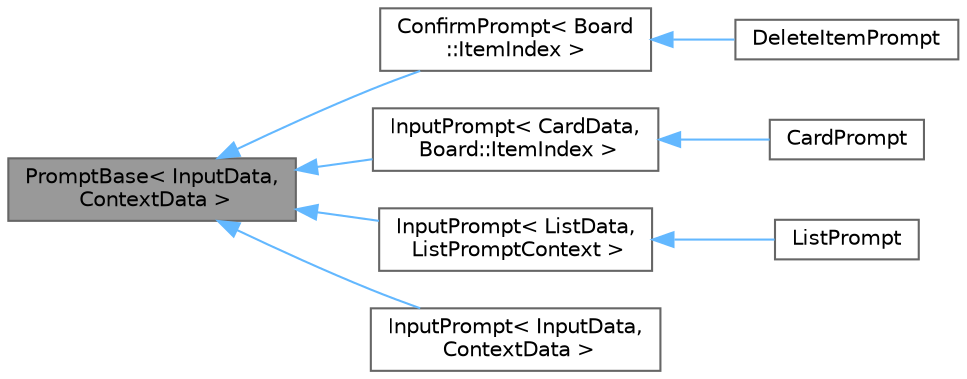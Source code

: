 digraph "PromptBase&lt; InputData, ContextData &gt;"
{
 // LATEX_PDF_SIZE
  bgcolor="transparent";
  edge [fontname=Helvetica,fontsize=10,labelfontname=Helvetica,labelfontsize=10];
  node [fontname=Helvetica,fontsize=10,shape=box,height=0.2,width=0.4];
  rankdir="LR";
  Node1 [id="Node000001",label="PromptBase\< InputData,\l ContextData \>",height=0.2,width=0.4,color="gray40", fillcolor="grey60", style="filled", fontcolor="black",tooltip=" "];
  Node1 -> Node2 [id="edge1_Node000001_Node000002",dir="back",color="steelblue1",style="solid",tooltip=" "];
  Node2 [id="Node000002",label="ConfirmPrompt\< Board\l::ItemIndex \>",height=0.2,width=0.4,color="gray40", fillcolor="white", style="filled",URL="$classConfirmPrompt.html",tooltip=" "];
  Node2 -> Node3 [id="edge2_Node000002_Node000003",dir="back",color="steelblue1",style="solid",tooltip=" "];
  Node3 [id="Node000003",label="DeleteItemPrompt",height=0.2,width=0.4,color="gray40", fillcolor="white", style="filled",URL="$classDeleteItemPrompt.html",tooltip="Prompt for adding new or editing a card."];
  Node1 -> Node4 [id="edge3_Node000001_Node000004",dir="back",color="steelblue1",style="solid",tooltip=" "];
  Node4 [id="Node000004",label="InputPrompt\< CardData,\l Board::ItemIndex \>",height=0.2,width=0.4,color="gray40", fillcolor="white", style="filled",URL="$classInputPrompt.html",tooltip=" "];
  Node4 -> Node5 [id="edge4_Node000004_Node000005",dir="back",color="steelblue1",style="solid",tooltip=" "];
  Node5 [id="Node000005",label="CardPrompt",height=0.2,width=0.4,color="gray40", fillcolor="white", style="filled",URL="$classCardPrompt.html",tooltip="Prompt for adding new or editing a card."];
  Node1 -> Node6 [id="edge5_Node000001_Node000006",dir="back",color="steelblue1",style="solid",tooltip=" "];
  Node6 [id="Node000006",label="InputPrompt\< ListData,\l ListPromptContext \>",height=0.2,width=0.4,color="gray40", fillcolor="white", style="filled",URL="$classInputPrompt.html",tooltip=" "];
  Node6 -> Node7 [id="edge6_Node000006_Node000007",dir="back",color="steelblue1",style="solid",tooltip=" "];
  Node7 [id="Node000007",label="ListPrompt",height=0.2,width=0.4,color="gray40", fillcolor="white", style="filled",URL="$classListPrompt.html",tooltip="Prompt for adding new or editing a list."];
  Node1 -> Node8 [id="edge7_Node000001_Node000008",dir="back",color="steelblue1",style="solid",tooltip=" "];
  Node8 [id="Node000008",label="InputPrompt\< InputData,\l ContextData \>",height=0.2,width=0.4,color="gray40", fillcolor="white", style="filled",URL="$classInputPrompt.html",tooltip=" "];
}
